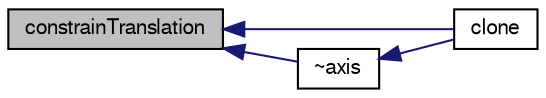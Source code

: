 digraph "constrainTranslation"
{
  bgcolor="transparent";
  edge [fontname="FreeSans",fontsize="10",labelfontname="FreeSans",labelfontsize="10"];
  node [fontname="FreeSans",fontsize="10",shape=record];
  rankdir="LR";
  Node180 [label="constrainTranslation",height=0.2,width=0.4,color="black", fillcolor="grey75", style="filled", fontcolor="black"];
  Node180 -> Node181 [dir="back",color="midnightblue",fontsize="10",style="solid",fontname="FreeSans"];
  Node181 [label="clone",height=0.2,width=0.4,color="black",URL="$a29478.html#a1ba6f72dda3e0a59b115784933135bd2",tooltip="Construct and return a clone. "];
  Node180 -> Node182 [dir="back",color="midnightblue",fontsize="10",style="solid",fontname="FreeSans"];
  Node182 [label="~axis",height=0.2,width=0.4,color="black",URL="$a29478.html#a2e923c7c47f0667493858901a3b4815d",tooltip="Destructor. "];
  Node182 -> Node181 [dir="back",color="midnightblue",fontsize="10",style="solid",fontname="FreeSans"];
}
